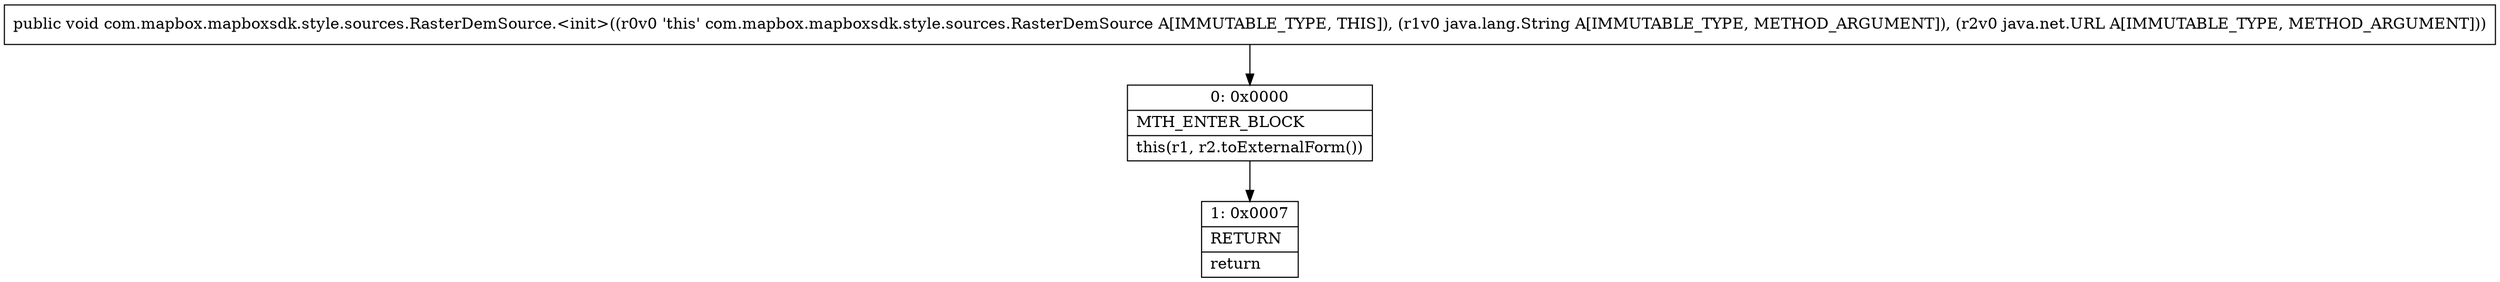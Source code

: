 digraph "CFG forcom.mapbox.mapboxsdk.style.sources.RasterDemSource.\<init\>(Ljava\/lang\/String;Ljava\/net\/URL;)V" {
Node_0 [shape=record,label="{0\:\ 0x0000|MTH_ENTER_BLOCK\l|this(r1, r2.toExternalForm())\l}"];
Node_1 [shape=record,label="{1\:\ 0x0007|RETURN\l|return\l}"];
MethodNode[shape=record,label="{public void com.mapbox.mapboxsdk.style.sources.RasterDemSource.\<init\>((r0v0 'this' com.mapbox.mapboxsdk.style.sources.RasterDemSource A[IMMUTABLE_TYPE, THIS]), (r1v0 java.lang.String A[IMMUTABLE_TYPE, METHOD_ARGUMENT]), (r2v0 java.net.URL A[IMMUTABLE_TYPE, METHOD_ARGUMENT])) }"];
MethodNode -> Node_0;
Node_0 -> Node_1;
}

